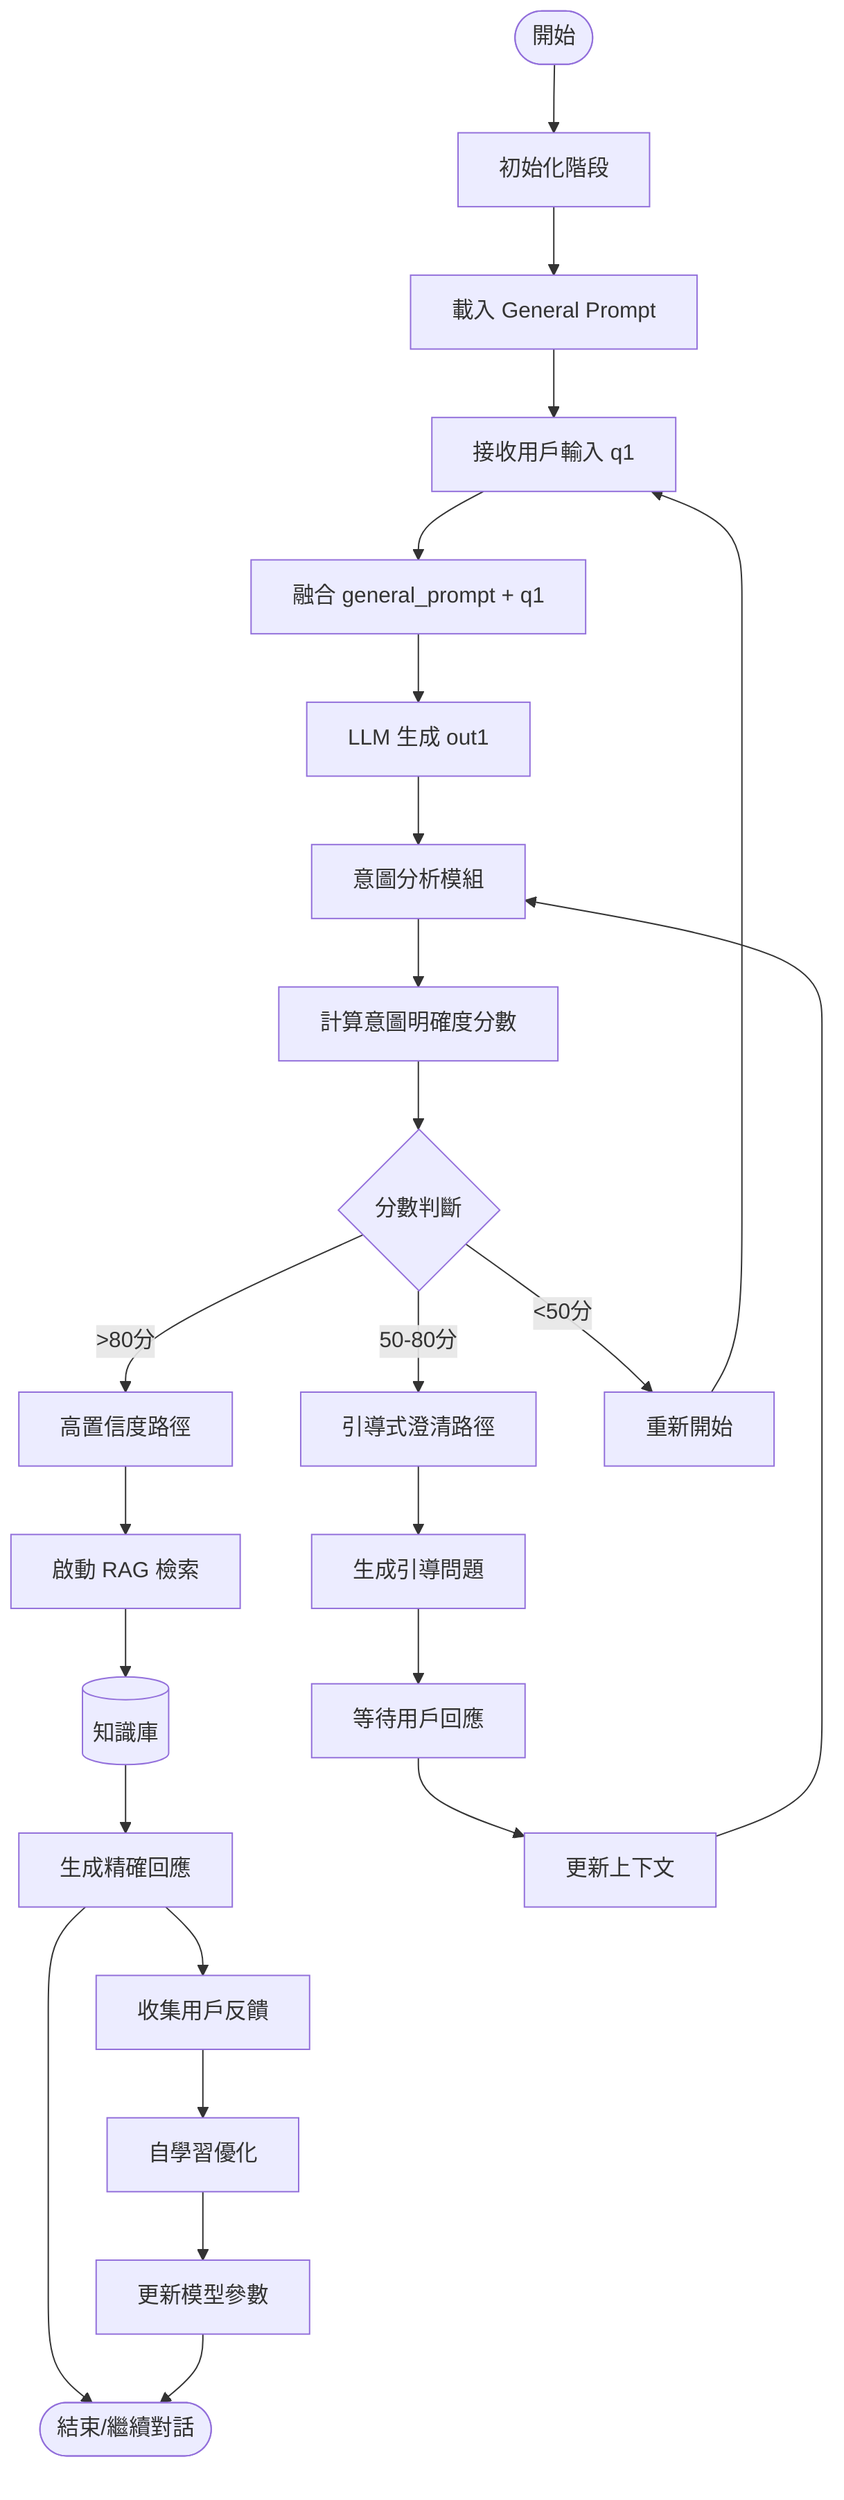 graph TB
    Start([開始]) --> Init[初始化階段]
    Init --> GenPrompt[載入 General Prompt]
    GenPrompt --> UserInput[接收用戶輸入 q1]
    
    UserInput --> Fusion[融合 general_prompt + q1]
    Fusion --> LLM1[LLM 生成 out1]
    
    LLM1 --> IntentAnalysis[意圖分析模組]
    IntentAnalysis --> ScoreCalc[計算意圖明確度分數]
    
    ScoreCalc --> Decision{分數判斷}
    
    Decision -->|>80分| HighConfidence[高置信度路徑]
    Decision -->|50-80分| Clarification[引導式澄清路徑]
    Decision -->|<50分| Restart[重新開始]
    
    HighConfidence --> RAG[啟動 RAG 檢索]
    RAG --> KnowledgeBase[(知識庫)]
    KnowledgeBase --> GenerateResponse[生成精確回應]
    
    Clarification --> GuideQuestions[生成引導問題]
    GuideQuestions --> UserResponse[等待用戶回應]
    UserResponse --> UpdateContext[更新上下文]
    UpdateContext --> IntentAnalysis
    
    GenerateResponse --> Feedback[收集用戶反饋]
    Feedback --> Learning[自學習優化]
    Learning --> UpdateModel[更新模型參數]
    
    Restart --> UserInput
    
    GenerateResponse --> End([結束/繼續對話])
    UpdateModel --> End